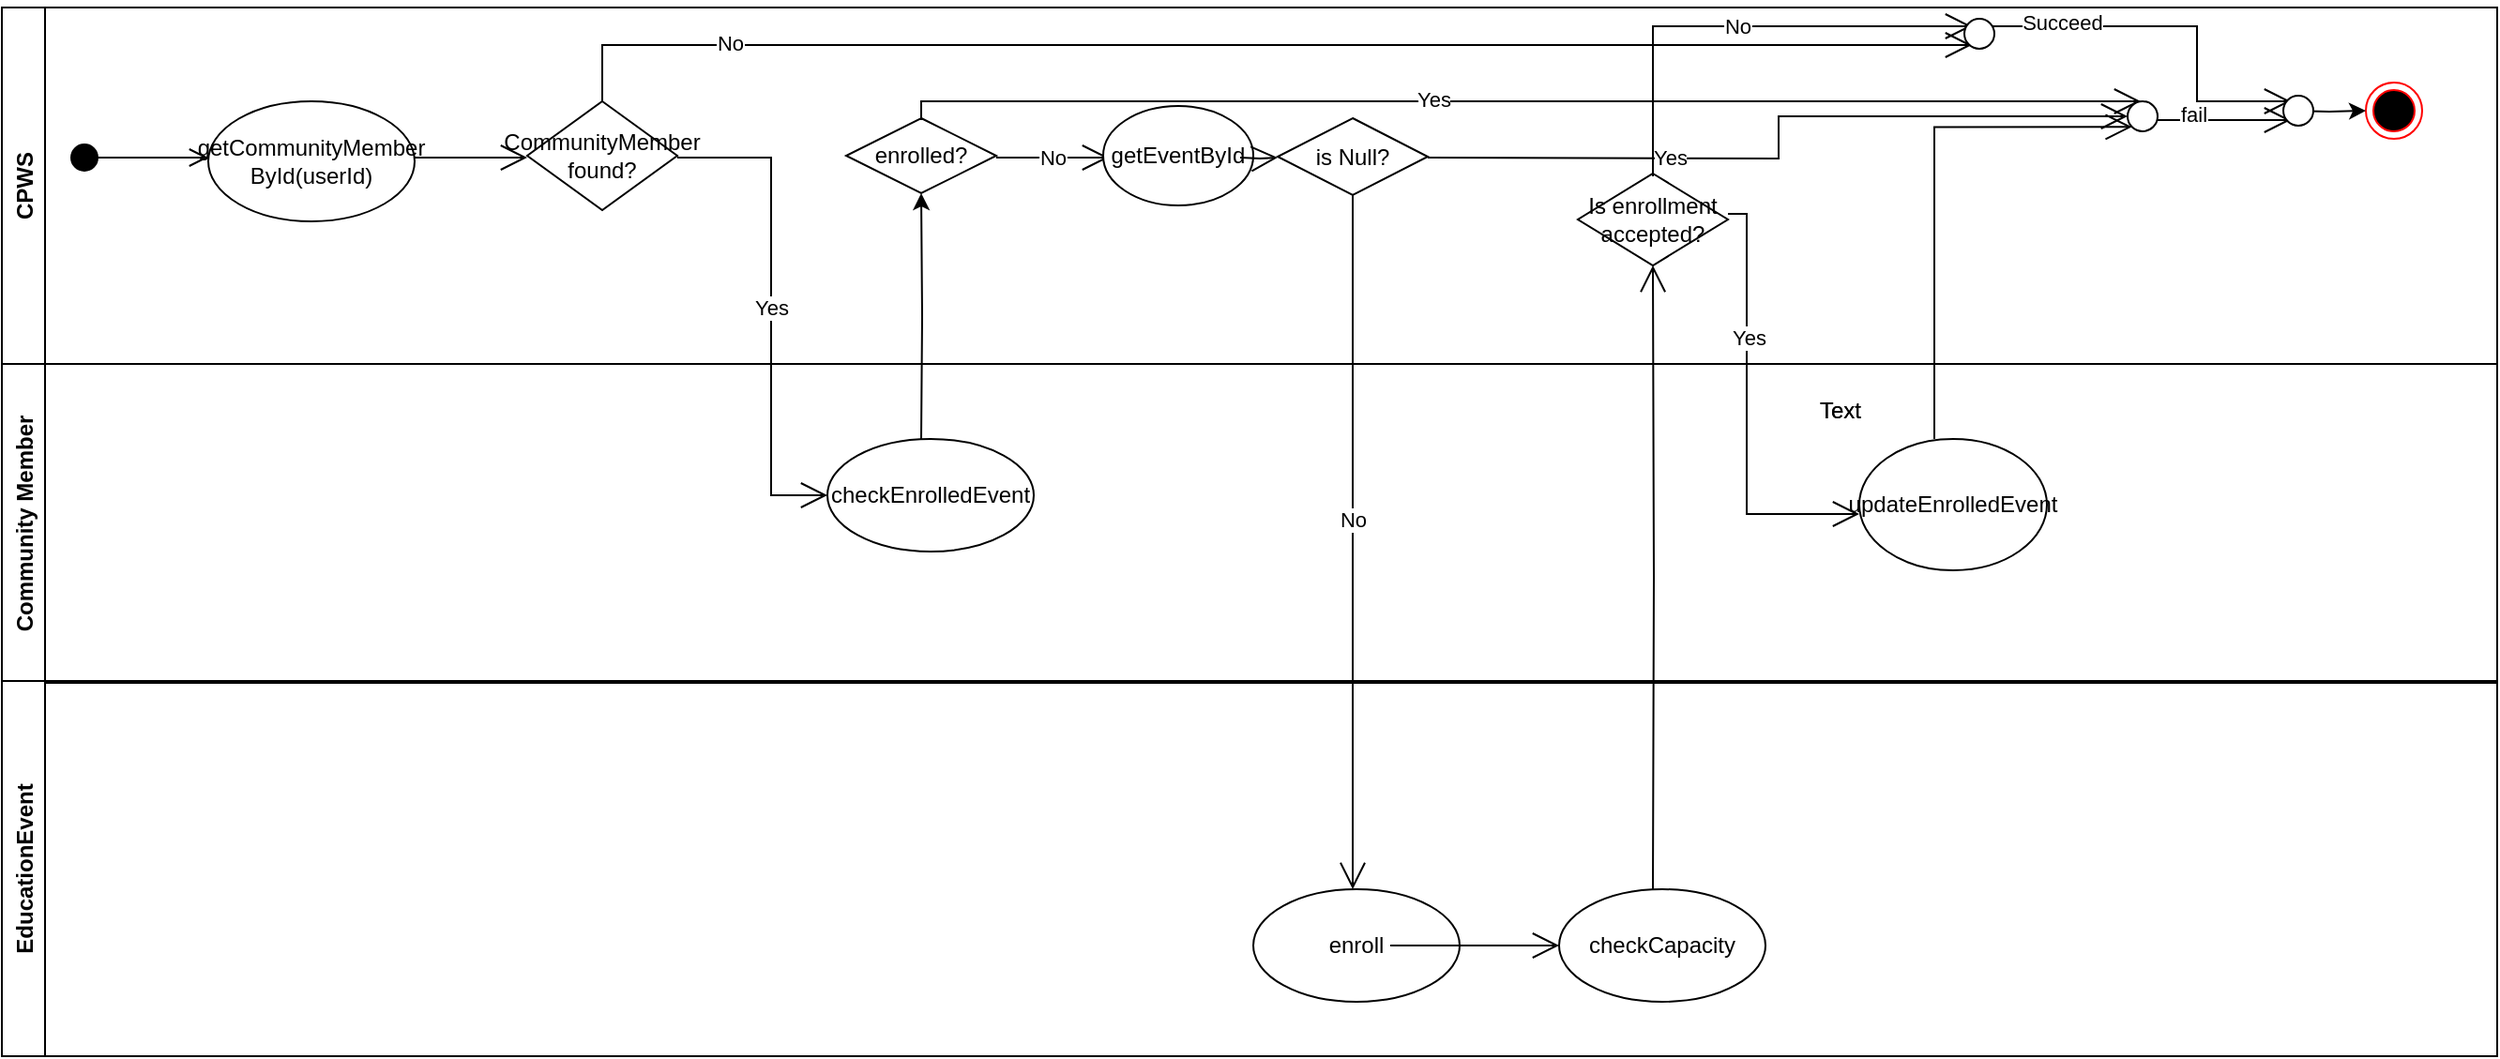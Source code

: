 <mxfile version="15.4.1" type="github">
  <diagram id="65Z61_hVnqVzQgmNNrv5" name="Page-1">
    <mxGraphModel dx="1530" dy="942" grid="1" gridSize="10" guides="1" tooltips="1" connect="1" arrows="1" fold="1" page="1" pageScale="1" pageWidth="827" pageHeight="1169" math="0" shadow="0">
      <root>
        <mxCell id="0" />
        <mxCell id="1" parent="0" />
        <mxCell id="ciK2Alsis2nVxxnFHfqV-5" value="Community Member" style="swimlane;horizontal=0;startSize=23;" parent="1" vertex="1">
          <mxGeometry x="160" y="230" width="1330" height="170" as="geometry" />
        </mxCell>
        <mxCell id="Q_MbOnp6p_lb9r1hrwko-6" value="Yes" style="endArrow=open;endFill=1;endSize=12;html=1;rounded=0;edgeStyle=orthogonalEdgeStyle;" parent="ciK2Alsis2nVxxnFHfqV-5" edge="1">
          <mxGeometry width="160" relative="1" as="geometry">
            <mxPoint x="360" y="-110" as="sourcePoint" />
            <mxPoint x="440" y="70" as="targetPoint" />
            <Array as="points">
              <mxPoint x="410" y="-110" />
              <mxPoint x="410" y="70" />
            </Array>
          </mxGeometry>
        </mxCell>
        <mxCell id="Q_MbOnp6p_lb9r1hrwko-7" value="checkEnrolledEvent" style="ellipse;whiteSpace=wrap;html=1;" parent="ciK2Alsis2nVxxnFHfqV-5" vertex="1">
          <mxGeometry x="440" y="40" width="110" height="60" as="geometry" />
        </mxCell>
        <mxCell id="Q_MbOnp6p_lb9r1hrwko-9" value="" style="endArrow=classic;html=1;rounded=0;edgeStyle=orthogonalEdgeStyle;" parent="ciK2Alsis2nVxxnFHfqV-5" target="Q_MbOnp6p_lb9r1hrwko-8" edge="1">
          <mxGeometry width="50" height="50" relative="1" as="geometry">
            <mxPoint x="490" y="40" as="sourcePoint" />
            <mxPoint x="590" y="60" as="targetPoint" />
          </mxGeometry>
        </mxCell>
        <mxCell id="Q_MbOnp6p_lb9r1hrwko-26" value="updateEnrolledEvent" style="ellipse;whiteSpace=wrap;html=1;" parent="ciK2Alsis2nVxxnFHfqV-5" vertex="1">
          <mxGeometry x="990" y="40" width="100" height="70" as="geometry" />
        </mxCell>
        <mxCell id="Q_MbOnp6p_lb9r1hrwko-27" value="" style="endArrow=open;endFill=1;endSize=12;html=1;rounded=0;edgeStyle=orthogonalEdgeStyle;entryX=0;entryY=1;entryDx=0;entryDy=0;" parent="ciK2Alsis2nVxxnFHfqV-5" target="Q_MbOnp6p_lb9r1hrwko-50" edge="1">
          <mxGeometry width="160" relative="1" as="geometry">
            <mxPoint x="1030" y="40" as="sourcePoint" />
            <mxPoint x="1140" y="-120" as="targetPoint" />
            <Array as="points">
              <mxPoint x="1030" y="-126" />
            </Array>
          </mxGeometry>
        </mxCell>
        <mxCell id="ciK2Alsis2nVxxnFHfqV-6" value="EducationEvent" style="swimlane;horizontal=0;" parent="1" vertex="1">
          <mxGeometry x="160" y="399" width="1330" height="200" as="geometry" />
        </mxCell>
        <mxCell id="Q_MbOnp6p_lb9r1hrwko-15" value="enroll" style="ellipse;whiteSpace=wrap;html=1;" parent="ciK2Alsis2nVxxnFHfqV-6" vertex="1">
          <mxGeometry x="667" y="111" width="110" height="60" as="geometry" />
        </mxCell>
        <mxCell id="Q_MbOnp6p_lb9r1hrwko-16" value="checkCapacity" style="ellipse;whiteSpace=wrap;html=1;" parent="ciK2Alsis2nVxxnFHfqV-6" vertex="1">
          <mxGeometry x="830" y="111" width="110" height="60" as="geometry" />
        </mxCell>
        <mxCell id="Q_MbOnp6p_lb9r1hrwko-17" value="" style="endArrow=open;endFill=1;endSize=12;html=1;rounded=0;edgeStyle=orthogonalEdgeStyle;" parent="ciK2Alsis2nVxxnFHfqV-6" edge="1">
          <mxGeometry width="160" relative="1" as="geometry">
            <mxPoint x="740" y="141" as="sourcePoint" />
            <mxPoint x="830" y="141" as="targetPoint" />
          </mxGeometry>
        </mxCell>
        <mxCell id="Q_MbOnp6p_lb9r1hrwko-18" value="" style="endArrow=open;endFill=1;endSize=12;html=1;rounded=0;edgeStyle=orthogonalEdgeStyle;entryX=0.5;entryY=1;entryDx=0;entryDy=0;" parent="ciK2Alsis2nVxxnFHfqV-6" target="Q_MbOnp6p_lb9r1hrwko-19" edge="1">
          <mxGeometry width="160" relative="1" as="geometry">
            <mxPoint x="880" y="111" as="sourcePoint" />
            <mxPoint x="880" y="-239" as="targetPoint" />
          </mxGeometry>
        </mxCell>
        <mxCell id="ciK2Alsis2nVxxnFHfqV-7" value="CPWS" style="swimlane;horizontal=0;" parent="1" vertex="1">
          <mxGeometry x="160" y="40" width="1330" height="190" as="geometry" />
        </mxCell>
        <mxCell id="ciK2Alsis2nVxxnFHfqV-8" value="" style="html=1;verticalAlign=bottom;startArrow=circle;startFill=1;endArrow=open;startSize=6;endSize=8;rounded=0;edgeStyle=orthogonalEdgeStyle;entryX=0;entryY=0.5;entryDx=0;entryDy=0;" parent="ciK2Alsis2nVxxnFHfqV-7" edge="1">
          <mxGeometry width="80" relative="1" as="geometry">
            <mxPoint x="36" y="80" as="sourcePoint" />
            <mxPoint x="110" y="80" as="targetPoint" />
          </mxGeometry>
        </mxCell>
        <mxCell id="Q_MbOnp6p_lb9r1hrwko-1" value="getCommunityMember&lt;br&gt;ById(userId)" style="ellipse;whiteSpace=wrap;html=1;" parent="ciK2Alsis2nVxxnFHfqV-7" vertex="1">
          <mxGeometry x="110" y="50" width="110" height="64" as="geometry" />
        </mxCell>
        <mxCell id="Q_MbOnp6p_lb9r1hrwko-2" value="" style="endArrow=open;endFill=1;endSize=12;html=1;rounded=0;edgeStyle=orthogonalEdgeStyle;" parent="ciK2Alsis2nVxxnFHfqV-7" edge="1">
          <mxGeometry width="160" relative="1" as="geometry">
            <mxPoint x="220" y="80" as="sourcePoint" />
            <mxPoint x="280" y="80" as="targetPoint" />
          </mxGeometry>
        </mxCell>
        <mxCell id="Q_MbOnp6p_lb9r1hrwko-3" value="CommunityMember&lt;br&gt;found?" style="rhombus;whiteSpace=wrap;html=1;" parent="ciK2Alsis2nVxxnFHfqV-7" vertex="1">
          <mxGeometry x="280" y="50" width="80" height="58" as="geometry" />
        </mxCell>
        <mxCell id="Q_MbOnp6p_lb9r1hrwko-4" value="" style="endArrow=open;endFill=1;endSize=12;html=1;rounded=0;edgeStyle=orthogonalEdgeStyle;exitX=0.5;exitY=0;exitDx=0;exitDy=0;" parent="ciK2Alsis2nVxxnFHfqV-7" source="Q_MbOnp6p_lb9r1hrwko-3" edge="1">
          <mxGeometry width="160" relative="1" as="geometry">
            <mxPoint x="320" y="40" as="sourcePoint" />
            <mxPoint x="1050" y="20" as="targetPoint" />
            <Array as="points">
              <mxPoint x="320" y="20" />
              <mxPoint x="770" y="20" />
            </Array>
          </mxGeometry>
        </mxCell>
        <mxCell id="Q_MbOnp6p_lb9r1hrwko-5" value="No" style="edgeLabel;html=1;align=center;verticalAlign=middle;resizable=0;points=[];" parent="Q_MbOnp6p_lb9r1hrwko-4" vertex="1" connectable="0">
          <mxGeometry x="-0.743" y="1" relative="1" as="geometry">
            <mxPoint as="offset" />
          </mxGeometry>
        </mxCell>
        <mxCell id="Q_MbOnp6p_lb9r1hrwko-8" value="enrolled?" style="rhombus;whiteSpace=wrap;html=1;" parent="ciK2Alsis2nVxxnFHfqV-7" vertex="1">
          <mxGeometry x="450" y="59" width="80" height="40" as="geometry" />
        </mxCell>
        <mxCell id="Q_MbOnp6p_lb9r1hrwko-11" value="" style="endArrow=open;endFill=1;endSize=12;html=1;rounded=0;edgeStyle=orthogonalEdgeStyle;" parent="ciK2Alsis2nVxxnFHfqV-7" edge="1">
          <mxGeometry width="160" relative="1" as="geometry">
            <mxPoint x="490" y="60" as="sourcePoint" />
            <mxPoint x="1140" y="50" as="targetPoint" />
            <Array as="points">
              <mxPoint x="490" y="50" />
            </Array>
          </mxGeometry>
        </mxCell>
        <mxCell id="Q_MbOnp6p_lb9r1hrwko-12" value="Yes" style="edgeLabel;html=1;align=center;verticalAlign=middle;resizable=0;points=[];" parent="Q_MbOnp6p_lb9r1hrwko-11" vertex="1" connectable="0">
          <mxGeometry x="-0.142" y="1" relative="1" as="geometry">
            <mxPoint as="offset" />
          </mxGeometry>
        </mxCell>
        <mxCell id="Q_MbOnp6p_lb9r1hrwko-19" value="Is enrollment&lt;br&gt;accepted?" style="rhombus;whiteSpace=wrap;html=1;" parent="ciK2Alsis2nVxxnFHfqV-7" vertex="1">
          <mxGeometry x="840" y="88.5" width="80" height="49" as="geometry" />
        </mxCell>
        <mxCell id="Q_MbOnp6p_lb9r1hrwko-24" value="No" style="endArrow=open;endFill=1;endSize=12;html=1;rounded=0;edgeStyle=orthogonalEdgeStyle;" parent="ciK2Alsis2nVxxnFHfqV-7" edge="1">
          <mxGeometry width="160" relative="1" as="geometry">
            <mxPoint x="880" y="90" as="sourcePoint" />
            <mxPoint x="1050" y="10" as="targetPoint" />
            <Array as="points">
              <mxPoint x="880" y="10" />
              <mxPoint x="1040" y="10" />
            </Array>
          </mxGeometry>
        </mxCell>
        <mxCell id="Q_MbOnp6p_lb9r1hrwko-25" value="" style="endArrow=open;endFill=1;endSize=12;html=1;rounded=0;edgeStyle=orthogonalEdgeStyle;" parent="ciK2Alsis2nVxxnFHfqV-7" edge="1">
          <mxGeometry width="160" relative="1" as="geometry">
            <mxPoint x="920" y="110" as="sourcePoint" />
            <mxPoint x="990" y="270" as="targetPoint" />
            <Array as="points">
              <mxPoint x="930" y="110" />
              <mxPoint x="930" y="270" />
              <mxPoint x="990" y="270" />
            </Array>
          </mxGeometry>
        </mxCell>
        <mxCell id="Q_MbOnp6p_lb9r1hrwko-28" value="Yes" style="edgeLabel;html=1;align=center;verticalAlign=middle;resizable=0;points=[];" parent="Q_MbOnp6p_lb9r1hrwko-25" vertex="1" connectable="0">
          <mxGeometry x="-0.339" y="1" relative="1" as="geometry">
            <mxPoint as="offset" />
          </mxGeometry>
        </mxCell>
        <mxCell id="Q_MbOnp6p_lb9r1hrwko-32" value="" style="endArrow=open;endFill=1;endSize=12;html=1;rounded=0;edgeStyle=orthogonalEdgeStyle;startArrow=none;" parent="ciK2Alsis2nVxxnFHfqV-7" edge="1" source="EgvuCkfttTQPZoxnpfZL-14">
          <mxGeometry width="160" relative="1" as="geometry">
            <mxPoint x="1050" y="10" as="sourcePoint" />
            <mxPoint x="1220" y="50" as="targetPoint" />
            <Array as="points">
              <mxPoint x="1170" y="10" />
              <mxPoint x="1170" y="50" />
            </Array>
          </mxGeometry>
        </mxCell>
        <mxCell id="EgvuCkfttTQPZoxnpfZL-17" value="Succeed" style="edgeLabel;html=1;align=center;verticalAlign=middle;resizable=0;points=[];" vertex="1" connectable="0" parent="Q_MbOnp6p_lb9r1hrwko-32">
          <mxGeometry x="-0.628" y="2" relative="1" as="geometry">
            <mxPoint as="offset" />
          </mxGeometry>
        </mxCell>
        <mxCell id="Q_MbOnp6p_lb9r1hrwko-34" value="" style="endArrow=open;endFill=1;endSize=12;html=1;rounded=0;edgeStyle=orthogonalEdgeStyle;" parent="ciK2Alsis2nVxxnFHfqV-7" edge="1">
          <mxGeometry width="160" relative="1" as="geometry">
            <mxPoint x="1140" y="60" as="sourcePoint" />
            <mxPoint x="1220" y="60" as="targetPoint" />
          </mxGeometry>
        </mxCell>
        <mxCell id="Q_MbOnp6p_lb9r1hrwko-44" value="fail" style="edgeLabel;html=1;align=center;verticalAlign=middle;resizable=0;points=[];" parent="Q_MbOnp6p_lb9r1hrwko-34" vertex="1" connectable="0">
          <mxGeometry x="-0.311" y="3" relative="1" as="geometry">
            <mxPoint as="offset" />
          </mxGeometry>
        </mxCell>
        <mxCell id="Q_MbOnp6p_lb9r1hrwko-45" value="" style="ellipse;html=1;shape=endState;fillColor=#000000;strokeColor=#ff0000;" parent="ciK2Alsis2nVxxnFHfqV-7" vertex="1">
          <mxGeometry x="1260" y="40" width="30" height="30" as="geometry" />
        </mxCell>
        <mxCell id="Q_MbOnp6p_lb9r1hrwko-46" value="" style="endArrow=classic;html=1;rounded=0;edgeStyle=orthogonalEdgeStyle;entryX=0;entryY=0.5;entryDx=0;entryDy=0;" parent="ciK2Alsis2nVxxnFHfqV-7" target="Q_MbOnp6p_lb9r1hrwko-45" edge="1">
          <mxGeometry width="50" height="50" relative="1" as="geometry">
            <mxPoint x="1220" y="55" as="sourcePoint" />
            <mxPoint x="1300" y="50" as="targetPoint" />
          </mxGeometry>
        </mxCell>
        <mxCell id="Q_MbOnp6p_lb9r1hrwko-49" value="" style="ellipse;whiteSpace=wrap;html=1;aspect=fixed;" parent="ciK2Alsis2nVxxnFHfqV-7" vertex="1">
          <mxGeometry x="1216" y="47" width="16" height="16" as="geometry" />
        </mxCell>
        <mxCell id="Q_MbOnp6p_lb9r1hrwko-50" value="" style="ellipse;whiteSpace=wrap;html=1;aspect=fixed;" parent="ciK2Alsis2nVxxnFHfqV-7" vertex="1">
          <mxGeometry x="1133" y="50" width="16" height="16" as="geometry" />
        </mxCell>
        <mxCell id="EgvuCkfttTQPZoxnpfZL-4" value="No" style="endArrow=open;endFill=1;endSize=12;html=1;rounded=0;edgeStyle=orthogonalEdgeStyle;" edge="1" parent="ciK2Alsis2nVxxnFHfqV-7">
          <mxGeometry width="160" relative="1" as="geometry">
            <mxPoint x="530" y="80" as="sourcePoint" />
            <mxPoint x="590" y="80" as="targetPoint" />
          </mxGeometry>
        </mxCell>
        <mxCell id="EgvuCkfttTQPZoxnpfZL-5" value="getEventById" style="ellipse;whiteSpace=wrap;html=1;" vertex="1" parent="ciK2Alsis2nVxxnFHfqV-7">
          <mxGeometry x="587" y="52.5" width="80" height="53" as="geometry" />
        </mxCell>
        <mxCell id="EgvuCkfttTQPZoxnpfZL-6" value="is Null?" style="rhombus;whiteSpace=wrap;html=1;" vertex="1" parent="ciK2Alsis2nVxxnFHfqV-7">
          <mxGeometry x="680" y="59" width="80" height="41" as="geometry" />
        </mxCell>
        <mxCell id="EgvuCkfttTQPZoxnpfZL-9" value="" style="endArrow=open;endFill=1;endSize=12;html=1;rounded=0;edgeStyle=orthogonalEdgeStyle;" edge="1" parent="ciK2Alsis2nVxxnFHfqV-7">
          <mxGeometry width="160" relative="1" as="geometry">
            <mxPoint x="660" y="80" as="sourcePoint" />
            <mxPoint x="680" y="80" as="targetPoint" />
          </mxGeometry>
        </mxCell>
        <mxCell id="EgvuCkfttTQPZoxnpfZL-10" value="" style="endArrow=open;endFill=1;endSize=12;html=1;rounded=0;edgeStyle=orthogonalEdgeStyle;entryX=0;entryY=0.5;entryDx=0;entryDy=0;" edge="1" parent="ciK2Alsis2nVxxnFHfqV-7" target="Q_MbOnp6p_lb9r1hrwko-50">
          <mxGeometry width="160" relative="1" as="geometry">
            <mxPoint x="760" y="80" as="sourcePoint" />
            <mxPoint x="920" y="80" as="targetPoint" />
          </mxGeometry>
        </mxCell>
        <mxCell id="EgvuCkfttTQPZoxnpfZL-11" value="Yes" style="edgeLabel;html=1;align=center;verticalAlign=middle;resizable=0;points=[];" vertex="1" connectable="0" parent="EgvuCkfttTQPZoxnpfZL-10">
          <mxGeometry x="-0.35" y="1" relative="1" as="geometry">
            <mxPoint as="offset" />
          </mxGeometry>
        </mxCell>
        <mxCell id="EgvuCkfttTQPZoxnpfZL-14" value="" style="ellipse;whiteSpace=wrap;html=1;aspect=fixed;" vertex="1" parent="ciK2Alsis2nVxxnFHfqV-7">
          <mxGeometry x="1046" y="6" width="16" height="16" as="geometry" />
        </mxCell>
        <mxCell id="Q_MbOnp6p_lb9r1hrwko-36" value="Text" style="text;html=1;strokeColor=none;fillColor=none;align=center;verticalAlign=middle;whiteSpace=wrap;rounded=0;" parent="1" vertex="1">
          <mxGeometry x="1110" y="240" width="60" height="30" as="geometry" />
        </mxCell>
        <mxCell id="Q_MbOnp6p_lb9r1hrwko-37" value="Text" style="text;html=1;strokeColor=none;fillColor=none;align=center;verticalAlign=middle;whiteSpace=wrap;rounded=0;" parent="1" vertex="1">
          <mxGeometry x="1110" y="240" width="60" height="30" as="geometry" />
        </mxCell>
        <mxCell id="EgvuCkfttTQPZoxnpfZL-12" value="" style="endArrow=open;endFill=1;endSize=12;html=1;rounded=0;edgeStyle=orthogonalEdgeStyle;exitX=0.5;exitY=1;exitDx=0;exitDy=0;" edge="1" parent="1" source="EgvuCkfttTQPZoxnpfZL-6">
          <mxGeometry width="160" relative="1" as="geometry">
            <mxPoint x="870" y="140" as="sourcePoint" />
            <mxPoint x="880" y="510" as="targetPoint" />
          </mxGeometry>
        </mxCell>
        <mxCell id="EgvuCkfttTQPZoxnpfZL-13" value="No" style="edgeLabel;html=1;align=center;verticalAlign=middle;resizable=0;points=[];" vertex="1" connectable="0" parent="EgvuCkfttTQPZoxnpfZL-12">
          <mxGeometry x="-0.065" relative="1" as="geometry">
            <mxPoint as="offset" />
          </mxGeometry>
        </mxCell>
      </root>
    </mxGraphModel>
  </diagram>
</mxfile>
